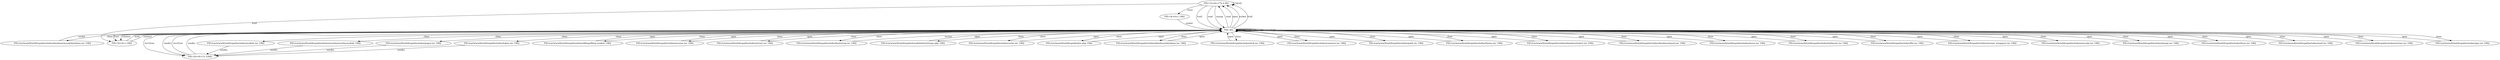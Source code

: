 digraph nginx_syscalls {
  0 [label="PID:13(<4t>172.2 80)"];
  1 [label="PID: 80)"];
  2 [label="PID:/var/www/html/drupal/index.php 1982"];
  3 [label="PID:/var/www/html/drupal/includes/bootstrap.inc 1982"];
  4 [label="PID:/var/www/html/drupal/sites/default/settings.php 1982"];
  5 [label="PID:/var/www/html/drupal/includes/cache.inc 1982"];
  6 [label="PID:/var/www/html/drupal/includes/database/database.inc 1982"];
  7 [label="PID:/var/www/html/drupal/includes/lock.inc 1982"];
  8 [label="PID:/var/www/html/drupal/includes/database/mysql/database.inc 1982"];
  9 [label="PID:14(<6>) 1982"];
  10 [label="PID:14(<4>) 1982"];
  11 [label="PID:14(<4t>12 3306)"];
  12 [label="PID:/var/www/html/drupal/includes/module.inc 1982"];
  13 [label="PID:/var/www/html/drupal/modules/dblog/dblog.module 1982"];
  14 [label="PID:/var/www/html/drupal/modules/overlay/overlay.module 1982"];
  15 [label="PID:/var/www/html/drupal/includes/session.inc 1982"];
  16 [label="PID:/var/www/html/drupal/includes/errors.inc 1982"];
  17 [label="PID:/var/www/html/drupal/includes/common.inc 1982"];
  18 [label="PID:/var/www/html/drupal/includes/path.inc 1982"];
  19 [label="PID:/var/www/html/drupal/includes/theme.inc 1982"];
  20 [label="PID:/var/www/html/drupal/includes/pager.inc 1982"];
  21 [label="PID:/var/www/html/drupal/includes/database/select.inc 1982"];
  22 [label="PID:/var/www/html/drupal/includes/database/query.inc 1982"];
  23 [label="PID:/var/www/html/drupal/includes/menu.inc 1982"];
  24 [label="PID:/var/www/html/drupal/includes/tablesort.inc 1982"];
  25 [label="PID:/var/www/html/drupal/includes/file.inc 1982"];
  26 [label="PID:/var/www/html/drupal/includes/stream_wrappers.inc 1982"];
  27 [label="PID:/var/www/html/drupal/includes/unicode.inc 1982"];
  28 [label="PID:/var/www/html/drupal/includes/image.inc 1982"];
  29 [label="PID:/var/www/html/drupal/includes/form.inc 1982"];
  30 [label="PID:/var/www/html/drupal/includes/mail.inc 1982"];
  31 [label="PID:/var/www/html/drupal/includes/actions.inc 1982"];
  32 [label="PID:/var/www/html/drupal/includes/ajax.inc 1982"];
  33 [label="PID:/var/www/html/drupal/includes/token.inc 1982"];
  0 -> 0 [label="fcntl"];
  0 -> 1 [label="fcntl"];
  1 -> 0 [label="read"];
  0 -> 1 [label="read"];
  1 -> 1 [label="mmap"];
  1 -> 1 [label="chdir"];
  1 -> 1 [label="open"];
  1 -> 0 [label="open"];
  0 -> 1 [label="mmap"];
  1 -> 2 [label="close"];
  2 -> 1 [label="open"];
  1 -> 3 [label="close"];
  3 -> 1 [label="access"];
  1 -> 1 [label="access"];
  1 -> 4 [label="close"];
  4 -> 1 [label="open"];
  1 -> 5 [label="close"];
  5 -> 1 [label="open"];
  1 -> 6 [label="close"];
  6 -> 1 [label="open"];
  1 -> 7 [label="close"];
  7 -> 1 [label="open"];
  1 -> 8 [label="close"];
  8 -> 1 [label="socket"];
  1 -> 0 [label="socket"];
  0 -> 9 [label="close"];
  9 -> 1 [label="socket"];
  0 -> 10 [label="fcntl"];
  10 -> 1 [label="fcntl"];
  1 -> 10 [label="fcntl"];
  1 -> 10 [label="connect"];
  10 -> 1 [label="connect"];
  1 -> 0 [label="fcntl"];
  1 -> 1 [label="setsockopt"];
  1 -> 11 [label="recvfrom"];
  11 -> 1 [label="recvfrom"];
  1 -> 11 [label="sendto"];
  11 -> 1 [label="sendto"];
  1 -> 12 [label="close"];
  12 -> 11 [label="sendto"];
  1 -> 13 [label="close"];
  13 -> 1 [label="open"];
  1 -> 14 [label="close"];
  14 -> 11 [label="sendto"];
  1 -> 15 [label="close"];
  15 -> 1 [label="open"];
  1 -> 16 [label="close"];
  16 -> 1 [label="open"];
  1 -> 17 [label="close"];
  17 -> 1 [label="open"];
  1 -> 18 [label="close"];
  18 -> 1 [label="open"];
  1 -> 19 [label="close"];
  19 -> 1 [label="open"];
  1 -> 20 [label="close"];
  20 -> 11 [label="sendto"];
  1 -> 21 [label="close"];
  21 -> 1 [label="open"];
  1 -> 22 [label="close"];
  22 -> 1 [label="open"];
  1 -> 23 [label="close"];
  23 -> 1 [label="open"];
  1 -> 24 [label="close"];
  24 -> 1 [label="open"];
  1 -> 25 [label="close"];
  25 -> 1 [label="open"];
  1 -> 26 [label="close"];
  26 -> 1 [label="open"];
  1 -> 27 [label="close"];
  27 -> 1 [label="open"];
  1 -> 28 [label="close"];
  28 -> 1 [label="open"];
  1 -> 29 [label="close"];
  29 -> 1 [label="open"];
  1 -> 30 [label="close"];
  30 -> 1 [label="open"];
  1 -> 31 [label="close"];
  31 -> 1 [label="open"];
  1 -> 32 [label="close"];
  32 -> 1 [label="open"];
  1 -> 33 [label="close"];
  33 -> 11 [label="sendto"];
}
